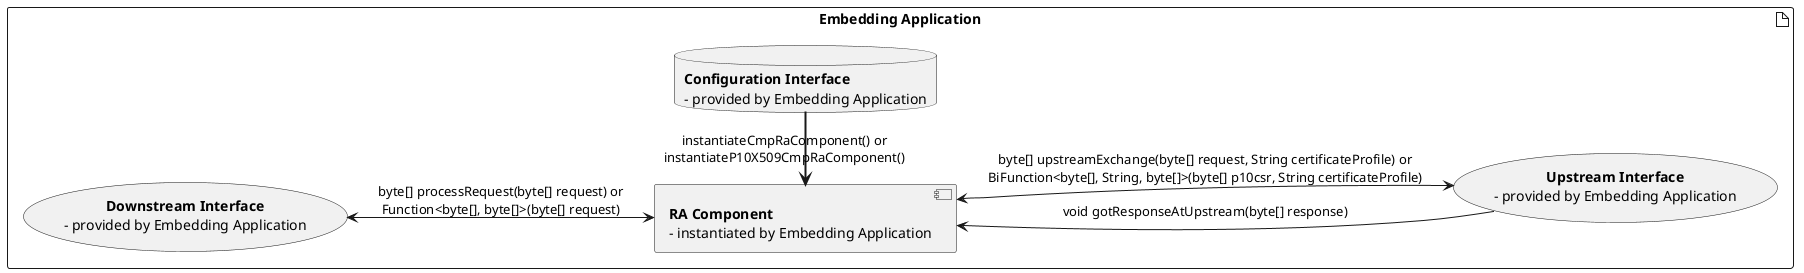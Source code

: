 @startuml


artifact embedding as "Embedding Application" {

(**Upstream Interface**\n- provided by Embedding Application) as upif
[**RA Component**\n- instantiated by Embedding Application] as RA
(**Downstream Interface**\n- provided by Embedding Application) as downif
database "**Configuration Interface**\n- provided by Embedding Application" as config 

RA <= config  : instantiateCmpRaComponent() or\ninstantiateP10X509CmpRaComponent()

left to right direction
downif <--> RA : byte[] processRequest(byte[] request) or\nFunction<byte[], byte[]>(byte[] request)

RA <-- upif : void gotResponseAtUpstream(byte[] response)
RA <--> upif : byte[] upstreamExchange(byte[] request, String certificateProfile) or\nBiFunction<byte[], String, byte[]>(byte[] p10csr, String certificateProfile)
}
@enduml